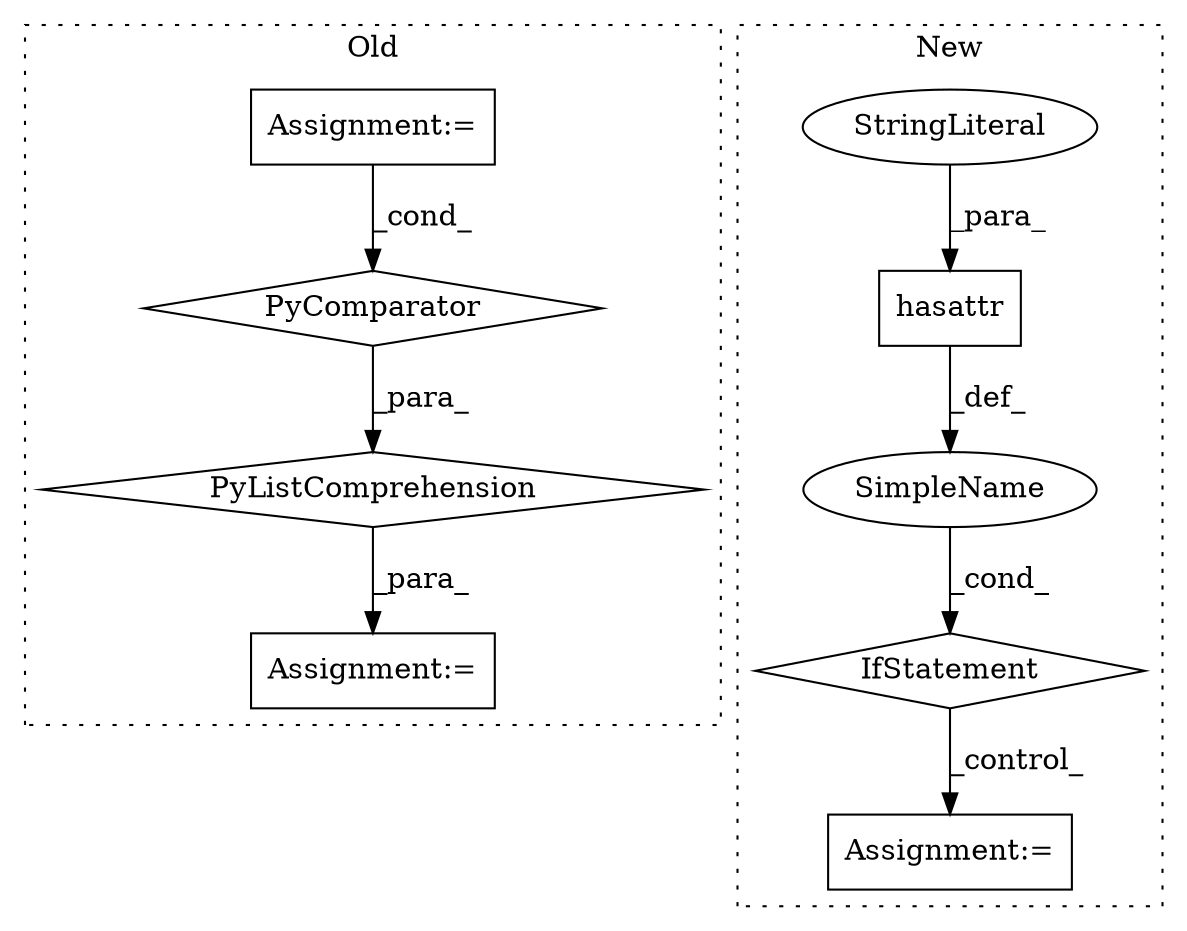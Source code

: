 digraph G {
subgraph cluster0 {
1 [label="PyListComprehension" a="109" s="1637" l="115" shape="diamond"];
3 [label="PyComparator" a="113" s="1725" l="19" shape="diamond"];
6 [label="Assignment:=" a="7" s="1725" l="19" shape="box"];
7 [label="Assignment:=" a="7" s="1621" l="16" shape="box"];
label = "Old";
style="dotted";
}
subgraph cluster1 {
2 [label="hasattr" a="32" s="3545,3573" l="8,1" shape="box"];
4 [label="IfStatement" a="25" s="3501,3575" l="4,2" shape="diamond"];
5 [label="StringLiteral" a="45" s="3563" l="10" shape="ellipse"];
8 [label="Assignment:=" a="7" s="3596" l="10" shape="box"];
9 [label="SimpleName" a="42" s="" l="" shape="ellipse"];
label = "New";
style="dotted";
}
1 -> 7 [label="_para_"];
2 -> 9 [label="_def_"];
3 -> 1 [label="_para_"];
4 -> 8 [label="_control_"];
5 -> 2 [label="_para_"];
6 -> 3 [label="_cond_"];
9 -> 4 [label="_cond_"];
}